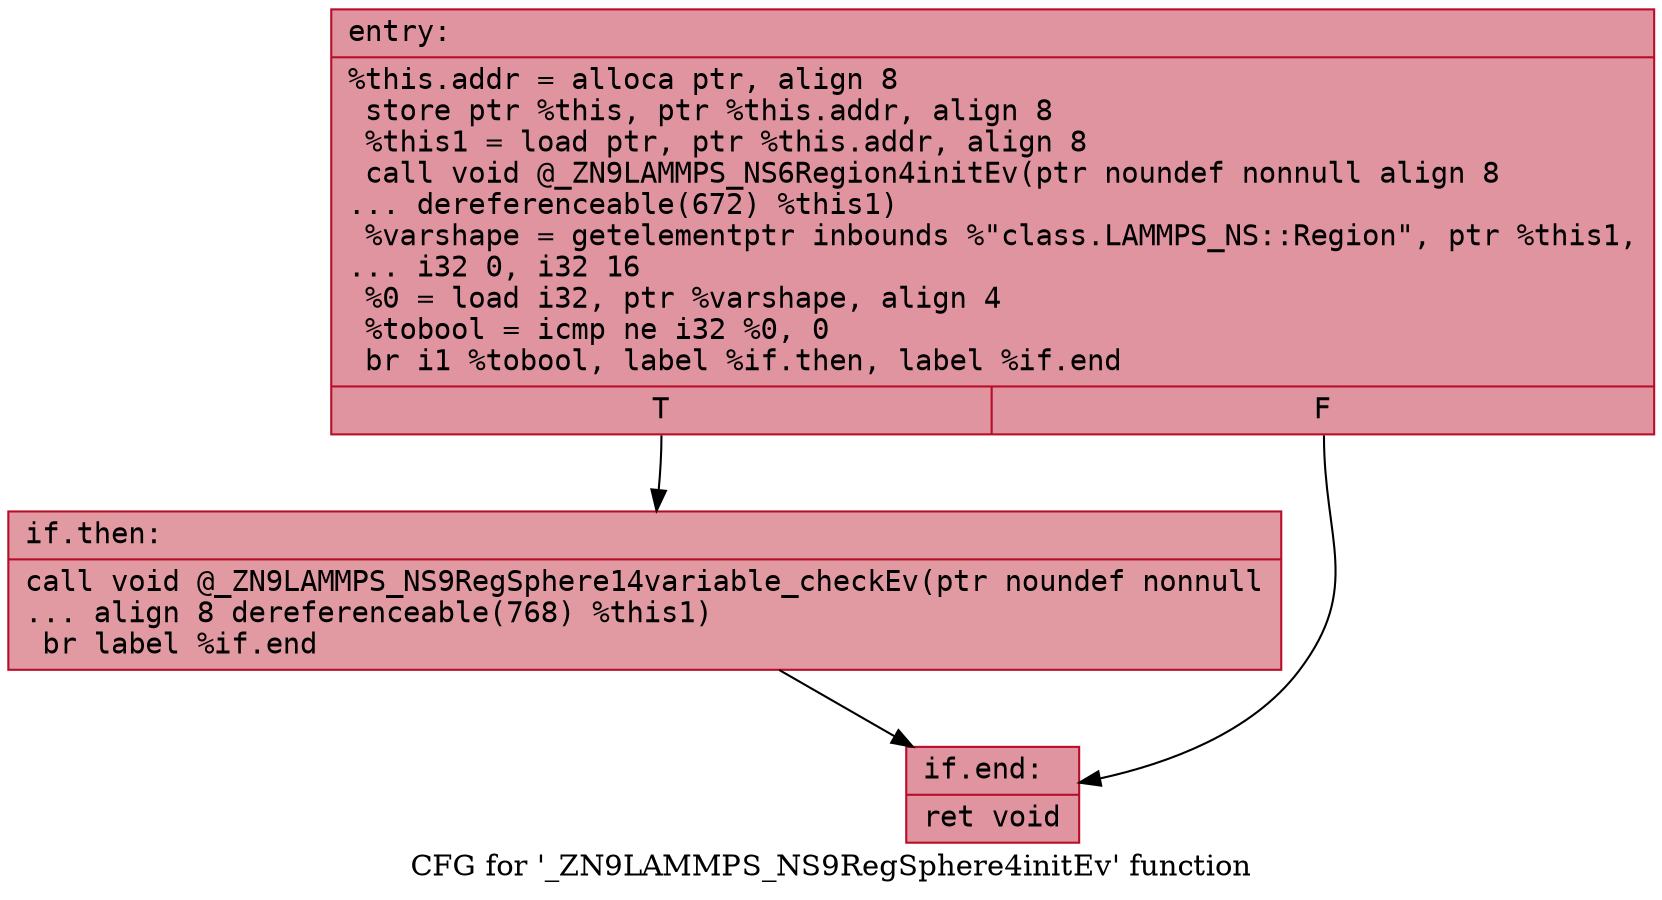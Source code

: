 digraph "CFG for '_ZN9LAMMPS_NS9RegSphere4initEv' function" {
	label="CFG for '_ZN9LAMMPS_NS9RegSphere4initEv' function";

	Node0x55f8d2d570b0 [shape=record,color="#b70d28ff", style=filled, fillcolor="#b70d2870" fontname="Courier",label="{entry:\l|  %this.addr = alloca ptr, align 8\l  store ptr %this, ptr %this.addr, align 8\l  %this1 = load ptr, ptr %this.addr, align 8\l  call void @_ZN9LAMMPS_NS6Region4initEv(ptr noundef nonnull align 8\l... dereferenceable(672) %this1)\l  %varshape = getelementptr inbounds %\"class.LAMMPS_NS::Region\", ptr %this1,\l... i32 0, i32 16\l  %0 = load i32, ptr %varshape, align 4\l  %tobool = icmp ne i32 %0, 0\l  br i1 %tobool, label %if.then, label %if.end\l|{<s0>T|<s1>F}}"];
	Node0x55f8d2d570b0:s0 -> Node0x55f8d2d574d0[tooltip="entry -> if.then\nProbability 62.50%" ];
	Node0x55f8d2d570b0:s1 -> Node0x55f8d2d57540[tooltip="entry -> if.end\nProbability 37.50%" ];
	Node0x55f8d2d574d0 [shape=record,color="#b70d28ff", style=filled, fillcolor="#bb1b2c70" fontname="Courier",label="{if.then:\l|  call void @_ZN9LAMMPS_NS9RegSphere14variable_checkEv(ptr noundef nonnull\l... align 8 dereferenceable(768) %this1)\l  br label %if.end\l}"];
	Node0x55f8d2d574d0 -> Node0x55f8d2d57540[tooltip="if.then -> if.end\nProbability 100.00%" ];
	Node0x55f8d2d57540 [shape=record,color="#b70d28ff", style=filled, fillcolor="#b70d2870" fontname="Courier",label="{if.end:\l|  ret void\l}"];
}
